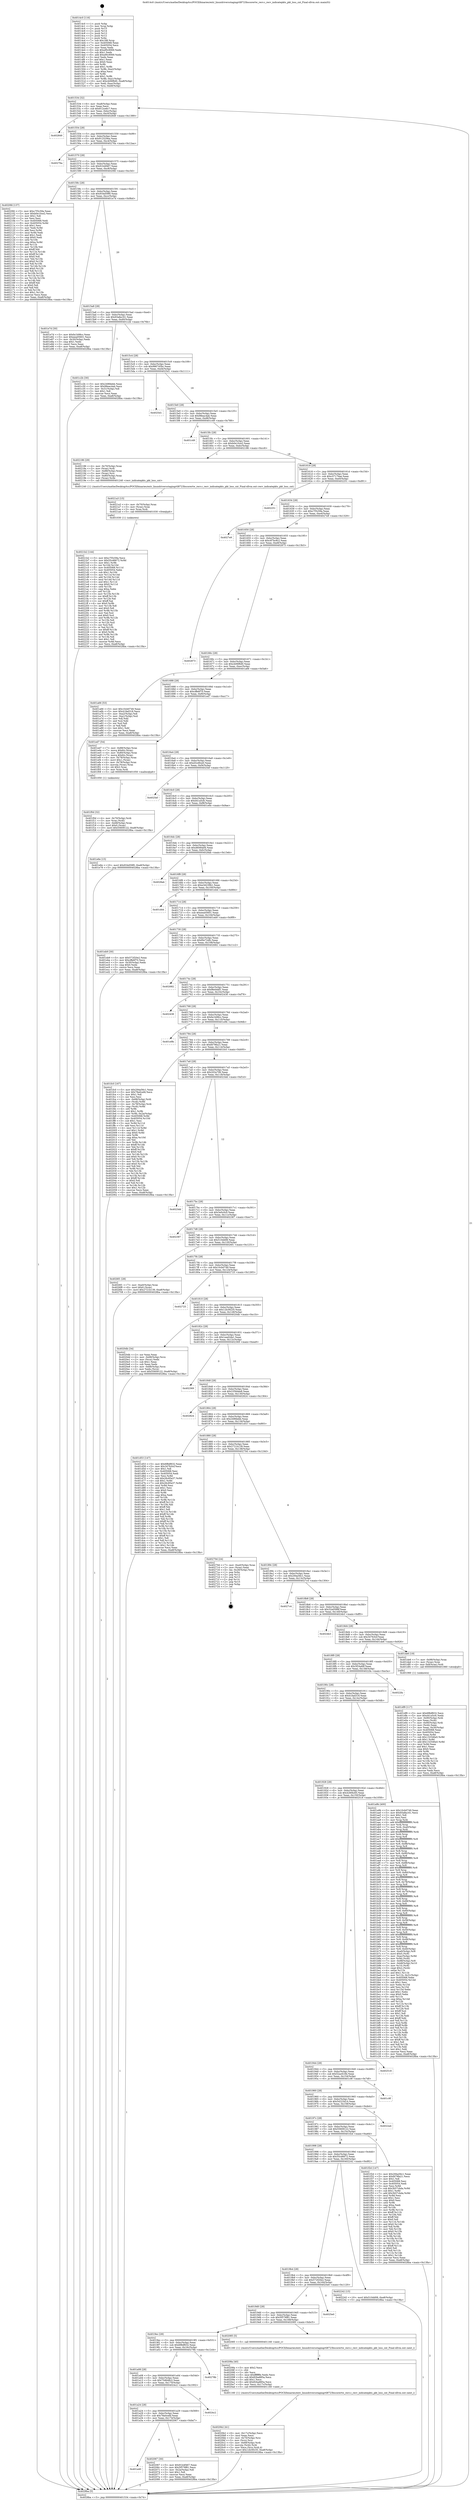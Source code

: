 digraph "0x4014c0" {
  label = "0x4014c0 (/mnt/c/Users/mathe/Desktop/tcc/POCII/binaries/extr_linuxdriversstagingrtl8723bscorertw_recv.c_recv_indicatepkts_pkt_loss_cnt_Final-ollvm.out::main(0))"
  labelloc = "t"
  node[shape=record]

  Entry [label="",width=0.3,height=0.3,shape=circle,fillcolor=black,style=filled]
  "0x401534" [label="{
     0x401534 [32]\l
     | [instrs]\l
     &nbsp;&nbsp;0x401534 \<+6\>: mov -0xa8(%rbp),%eax\l
     &nbsp;&nbsp;0x40153a \<+2\>: mov %eax,%ecx\l
     &nbsp;&nbsp;0x40153c \<+6\>: sub $0x812ce6c7,%ecx\l
     &nbsp;&nbsp;0x401542 \<+6\>: mov %eax,-0xbc(%rbp)\l
     &nbsp;&nbsp;0x401548 \<+6\>: mov %ecx,-0xc0(%rbp)\l
     &nbsp;&nbsp;0x40154e \<+6\>: je 0000000000402849 \<main+0x1389\>\l
  }"]
  "0x402849" [label="{
     0x402849\l
  }", style=dashed]
  "0x401554" [label="{
     0x401554 [28]\l
     | [instrs]\l
     &nbsp;&nbsp;0x401554 \<+5\>: jmp 0000000000401559 \<main+0x99\>\l
     &nbsp;&nbsp;0x401559 \<+6\>: mov -0xbc(%rbp),%eax\l
     &nbsp;&nbsp;0x40155f \<+5\>: sub $0x912529ea,%eax\l
     &nbsp;&nbsp;0x401564 \<+6\>: mov %eax,-0xc4(%rbp)\l
     &nbsp;&nbsp;0x40156a \<+6\>: je 000000000040276a \<main+0x12aa\>\l
  }"]
  Exit [label="",width=0.3,height=0.3,shape=circle,fillcolor=black,style=filled,peripheries=2]
  "0x40276a" [label="{
     0x40276a\l
  }", style=dashed]
  "0x401570" [label="{
     0x401570 [28]\l
     | [instrs]\l
     &nbsp;&nbsp;0x401570 \<+5\>: jmp 0000000000401575 \<main+0xb5\>\l
     &nbsp;&nbsp;0x401575 \<+6\>: mov -0xbc(%rbp),%eax\l
     &nbsp;&nbsp;0x40157b \<+5\>: sub $0x91b4f467,%eax\l
     &nbsp;&nbsp;0x401580 \<+6\>: mov %eax,-0xc8(%rbp)\l
     &nbsp;&nbsp;0x401586 \<+6\>: je 00000000004020fd \<main+0xc3d\>\l
  }"]
  "0x4021b2" [label="{
     0x4021b2 [144]\l
     | [instrs]\l
     &nbsp;&nbsp;0x4021b2 \<+5\>: mov $0xc7f3c59a,%ecx\l
     &nbsp;&nbsp;0x4021b7 \<+6\>: mov $0x55cd6672,%r8d\l
     &nbsp;&nbsp;0x4021bd \<+3\>: mov $0x1,%r9b\l
     &nbsp;&nbsp;0x4021c0 \<+3\>: xor %r10d,%r10d\l
     &nbsp;&nbsp;0x4021c3 \<+8\>: mov 0x405068,%r11d\l
     &nbsp;&nbsp;0x4021cb \<+7\>: mov 0x405054,%ebx\l
     &nbsp;&nbsp;0x4021d2 \<+4\>: sub $0x1,%r10d\l
     &nbsp;&nbsp;0x4021d6 \<+3\>: mov %r11d,%r14d\l
     &nbsp;&nbsp;0x4021d9 \<+3\>: add %r10d,%r14d\l
     &nbsp;&nbsp;0x4021dc \<+4\>: imul %r14d,%r11d\l
     &nbsp;&nbsp;0x4021e0 \<+4\>: and $0x1,%r11d\l
     &nbsp;&nbsp;0x4021e4 \<+4\>: cmp $0x0,%r11d\l
     &nbsp;&nbsp;0x4021e8 \<+4\>: sete %r15b\l
     &nbsp;&nbsp;0x4021ec \<+3\>: cmp $0xa,%ebx\l
     &nbsp;&nbsp;0x4021ef \<+4\>: setl %r12b\l
     &nbsp;&nbsp;0x4021f3 \<+3\>: mov %r15b,%r13b\l
     &nbsp;&nbsp;0x4021f6 \<+4\>: xor $0xff,%r13b\l
     &nbsp;&nbsp;0x4021fa \<+3\>: mov %r12b,%al\l
     &nbsp;&nbsp;0x4021fd \<+2\>: xor $0xff,%al\l
     &nbsp;&nbsp;0x4021ff \<+4\>: xor $0x0,%r9b\l
     &nbsp;&nbsp;0x402203 \<+3\>: mov %r13b,%dl\l
     &nbsp;&nbsp;0x402206 \<+3\>: and $0x0,%dl\l
     &nbsp;&nbsp;0x402209 \<+3\>: and %r9b,%r15b\l
     &nbsp;&nbsp;0x40220c \<+3\>: mov %al,%sil\l
     &nbsp;&nbsp;0x40220f \<+4\>: and $0x0,%sil\l
     &nbsp;&nbsp;0x402213 \<+3\>: and %r9b,%r12b\l
     &nbsp;&nbsp;0x402216 \<+3\>: or %r15b,%dl\l
     &nbsp;&nbsp;0x402219 \<+3\>: or %r12b,%sil\l
     &nbsp;&nbsp;0x40221c \<+3\>: xor %sil,%dl\l
     &nbsp;&nbsp;0x40221f \<+3\>: or %al,%r13b\l
     &nbsp;&nbsp;0x402222 \<+4\>: xor $0xff,%r13b\l
     &nbsp;&nbsp;0x402226 \<+4\>: or $0x0,%r9b\l
     &nbsp;&nbsp;0x40222a \<+3\>: and %r9b,%r13b\l
     &nbsp;&nbsp;0x40222d \<+3\>: or %r13b,%dl\l
     &nbsp;&nbsp;0x402230 \<+3\>: test $0x1,%dl\l
     &nbsp;&nbsp;0x402233 \<+4\>: cmovne %r8d,%ecx\l
     &nbsp;&nbsp;0x402237 \<+6\>: mov %ecx,-0xa8(%rbp)\l
     &nbsp;&nbsp;0x40223d \<+5\>: jmp 00000000004028ba \<main+0x13fa\>\l
  }"]
  "0x4020fd" [label="{
     0x4020fd [137]\l
     | [instrs]\l
     &nbsp;&nbsp;0x4020fd \<+5\>: mov $0xc7f3c59a,%eax\l
     &nbsp;&nbsp;0x402102 \<+5\>: mov $0xb0e10ce2,%ecx\l
     &nbsp;&nbsp;0x402107 \<+2\>: mov $0x1,%dl\l
     &nbsp;&nbsp;0x402109 \<+2\>: xor %esi,%esi\l
     &nbsp;&nbsp;0x40210b \<+7\>: mov 0x405068,%edi\l
     &nbsp;&nbsp;0x402112 \<+8\>: mov 0x405054,%r8d\l
     &nbsp;&nbsp;0x40211a \<+3\>: sub $0x1,%esi\l
     &nbsp;&nbsp;0x40211d \<+3\>: mov %edi,%r9d\l
     &nbsp;&nbsp;0x402120 \<+3\>: add %esi,%r9d\l
     &nbsp;&nbsp;0x402123 \<+4\>: imul %r9d,%edi\l
     &nbsp;&nbsp;0x402127 \<+3\>: and $0x1,%edi\l
     &nbsp;&nbsp;0x40212a \<+3\>: cmp $0x0,%edi\l
     &nbsp;&nbsp;0x40212d \<+4\>: sete %r10b\l
     &nbsp;&nbsp;0x402131 \<+4\>: cmp $0xa,%r8d\l
     &nbsp;&nbsp;0x402135 \<+4\>: setl %r11b\l
     &nbsp;&nbsp;0x402139 \<+3\>: mov %r10b,%bl\l
     &nbsp;&nbsp;0x40213c \<+3\>: xor $0xff,%bl\l
     &nbsp;&nbsp;0x40213f \<+3\>: mov %r11b,%r14b\l
     &nbsp;&nbsp;0x402142 \<+4\>: xor $0xff,%r14b\l
     &nbsp;&nbsp;0x402146 \<+3\>: xor $0x0,%dl\l
     &nbsp;&nbsp;0x402149 \<+3\>: mov %bl,%r15b\l
     &nbsp;&nbsp;0x40214c \<+4\>: and $0x0,%r15b\l
     &nbsp;&nbsp;0x402150 \<+3\>: and %dl,%r10b\l
     &nbsp;&nbsp;0x402153 \<+3\>: mov %r14b,%r12b\l
     &nbsp;&nbsp;0x402156 \<+4\>: and $0x0,%r12b\l
     &nbsp;&nbsp;0x40215a \<+3\>: and %dl,%r11b\l
     &nbsp;&nbsp;0x40215d \<+3\>: or %r10b,%r15b\l
     &nbsp;&nbsp;0x402160 \<+3\>: or %r11b,%r12b\l
     &nbsp;&nbsp;0x402163 \<+3\>: xor %r12b,%r15b\l
     &nbsp;&nbsp;0x402166 \<+3\>: or %r14b,%bl\l
     &nbsp;&nbsp;0x402169 \<+3\>: xor $0xff,%bl\l
     &nbsp;&nbsp;0x40216c \<+3\>: or $0x0,%dl\l
     &nbsp;&nbsp;0x40216f \<+2\>: and %dl,%bl\l
     &nbsp;&nbsp;0x402171 \<+3\>: or %bl,%r15b\l
     &nbsp;&nbsp;0x402174 \<+4\>: test $0x1,%r15b\l
     &nbsp;&nbsp;0x402178 \<+3\>: cmovne %ecx,%eax\l
     &nbsp;&nbsp;0x40217b \<+6\>: mov %eax,-0xa8(%rbp)\l
     &nbsp;&nbsp;0x402181 \<+5\>: jmp 00000000004028ba \<main+0x13fa\>\l
  }"]
  "0x40158c" [label="{
     0x40158c [28]\l
     | [instrs]\l
     &nbsp;&nbsp;0x40158c \<+5\>: jmp 0000000000401591 \<main+0xd1\>\l
     &nbsp;&nbsp;0x401591 \<+6\>: mov -0xbc(%rbp),%eax\l
     &nbsp;&nbsp;0x401597 \<+5\>: sub $0x934d59f0,%eax\l
     &nbsp;&nbsp;0x40159c \<+6\>: mov %eax,-0xcc(%rbp)\l
     &nbsp;&nbsp;0x4015a2 \<+6\>: je 0000000000401e7d \<main+0x9bd\>\l
  }"]
  "0x4021a3" [label="{
     0x4021a3 [15]\l
     | [instrs]\l
     &nbsp;&nbsp;0x4021a3 \<+4\>: mov -0x70(%rbp),%rax\l
     &nbsp;&nbsp;0x4021a7 \<+3\>: mov (%rax),%rax\l
     &nbsp;&nbsp;0x4021aa \<+3\>: mov %rax,%rdi\l
     &nbsp;&nbsp;0x4021ad \<+5\>: call 0000000000401030 \<free@plt\>\l
     | [calls]\l
     &nbsp;&nbsp;0x401030 \{1\} (unknown)\l
  }"]
  "0x401e7d" [label="{
     0x401e7d [30]\l
     | [instrs]\l
     &nbsp;&nbsp;0x401e7d \<+5\>: mov $0xfa1b98cc,%eax\l
     &nbsp;&nbsp;0x401e82 \<+5\>: mov $0xeea05601,%ecx\l
     &nbsp;&nbsp;0x401e87 \<+3\>: mov -0x30(%rbp),%edx\l
     &nbsp;&nbsp;0x401e8a \<+3\>: cmp $0x1,%edx\l
     &nbsp;&nbsp;0x401e8d \<+3\>: cmovl %ecx,%eax\l
     &nbsp;&nbsp;0x401e90 \<+6\>: mov %eax,-0xa8(%rbp)\l
     &nbsp;&nbsp;0x401e96 \<+5\>: jmp 00000000004028ba \<main+0x13fa\>\l
  }"]
  "0x4015a8" [label="{
     0x4015a8 [28]\l
     | [instrs]\l
     &nbsp;&nbsp;0x4015a8 \<+5\>: jmp 00000000004015ad \<main+0xed\>\l
     &nbsp;&nbsp;0x4015ad \<+6\>: mov -0xbc(%rbp),%eax\l
     &nbsp;&nbsp;0x4015b3 \<+5\>: sub $0x93a8a161,%eax\l
     &nbsp;&nbsp;0x4015b8 \<+6\>: mov %eax,-0xd0(%rbp)\l
     &nbsp;&nbsp;0x4015be \<+6\>: je 0000000000401c2b \<main+0x76b\>\l
  }"]
  "0x4020b2" [label="{
     0x4020b2 [41]\l
     | [instrs]\l
     &nbsp;&nbsp;0x4020b2 \<+6\>: mov -0x17c(%rbp),%ecx\l
     &nbsp;&nbsp;0x4020b8 \<+3\>: imul %eax,%ecx\l
     &nbsp;&nbsp;0x4020bb \<+4\>: mov -0x70(%rbp),%rsi\l
     &nbsp;&nbsp;0x4020bf \<+3\>: mov (%rsi),%rsi\l
     &nbsp;&nbsp;0x4020c2 \<+4\>: mov -0x68(%rbp),%rdi\l
     &nbsp;&nbsp;0x4020c6 \<+3\>: movslq (%rdi),%rdi\l
     &nbsp;&nbsp;0x4020c9 \<+3\>: mov %ecx,(%rsi,%rdi,4)\l
     &nbsp;&nbsp;0x4020cc \<+10\>: movl $0x12b39235,-0xa8(%rbp)\l
     &nbsp;&nbsp;0x4020d6 \<+5\>: jmp 00000000004028ba \<main+0x13fa\>\l
  }"]
  "0x401c2b" [label="{
     0x401c2b [30]\l
     | [instrs]\l
     &nbsp;&nbsp;0x401c2b \<+5\>: mov $0x249fdebb,%eax\l
     &nbsp;&nbsp;0x401c30 \<+5\>: mov $0x98eac4ab,%ecx\l
     &nbsp;&nbsp;0x401c35 \<+3\>: mov -0x31(%rbp),%dl\l
     &nbsp;&nbsp;0x401c38 \<+3\>: test $0x1,%dl\l
     &nbsp;&nbsp;0x401c3b \<+3\>: cmovne %ecx,%eax\l
     &nbsp;&nbsp;0x401c3e \<+6\>: mov %eax,-0xa8(%rbp)\l
     &nbsp;&nbsp;0x401c44 \<+5\>: jmp 00000000004028ba \<main+0x13fa\>\l
  }"]
  "0x4015c4" [label="{
     0x4015c4 [28]\l
     | [instrs]\l
     &nbsp;&nbsp;0x4015c4 \<+5\>: jmp 00000000004015c9 \<main+0x109\>\l
     &nbsp;&nbsp;0x4015c9 \<+6\>: mov -0xbc(%rbp),%eax\l
     &nbsp;&nbsp;0x4015cf \<+5\>: sub $0x986745bc,%eax\l
     &nbsp;&nbsp;0x4015d4 \<+6\>: mov %eax,-0xd4(%rbp)\l
     &nbsp;&nbsp;0x4015da \<+6\>: je 00000000004025d1 \<main+0x1111\>\l
  }"]
  "0x40208a" [label="{
     0x40208a [40]\l
     | [instrs]\l
     &nbsp;&nbsp;0x40208a \<+5\>: mov $0x2,%ecx\l
     &nbsp;&nbsp;0x40208f \<+1\>: cltd\l
     &nbsp;&nbsp;0x402090 \<+2\>: idiv %ecx\l
     &nbsp;&nbsp;0x402092 \<+6\>: imul $0xfffffffe,%edx,%ecx\l
     &nbsp;&nbsp;0x402098 \<+6\>: sub $0x82ba885a,%ecx\l
     &nbsp;&nbsp;0x40209e \<+3\>: add $0x1,%ecx\l
     &nbsp;&nbsp;0x4020a1 \<+6\>: add $0x82ba885a,%ecx\l
     &nbsp;&nbsp;0x4020a7 \<+6\>: mov %ecx,-0x17c(%rbp)\l
     &nbsp;&nbsp;0x4020ad \<+5\>: call 0000000000401160 \<next_i\>\l
     | [calls]\l
     &nbsp;&nbsp;0x401160 \{1\} (/mnt/c/Users/mathe/Desktop/tcc/POCII/binaries/extr_linuxdriversstagingrtl8723bscorertw_recv.c_recv_indicatepkts_pkt_loss_cnt_Final-ollvm.out::next_i)\l
  }"]
  "0x4025d1" [label="{
     0x4025d1\l
  }", style=dashed]
  "0x4015e0" [label="{
     0x4015e0 [28]\l
     | [instrs]\l
     &nbsp;&nbsp;0x4015e0 \<+5\>: jmp 00000000004015e5 \<main+0x125\>\l
     &nbsp;&nbsp;0x4015e5 \<+6\>: mov -0xbc(%rbp),%eax\l
     &nbsp;&nbsp;0x4015eb \<+5\>: sub $0x98eac4ab,%eax\l
     &nbsp;&nbsp;0x4015f0 \<+6\>: mov %eax,-0xd8(%rbp)\l
     &nbsp;&nbsp;0x4015f6 \<+6\>: je 0000000000401c49 \<main+0x789\>\l
  }"]
  "0x401a40" [label="{
     0x401a40\l
  }", style=dashed]
  "0x401c49" [label="{
     0x401c49\l
  }", style=dashed]
  "0x4015fc" [label="{
     0x4015fc [28]\l
     | [instrs]\l
     &nbsp;&nbsp;0x4015fc \<+5\>: jmp 0000000000401601 \<main+0x141\>\l
     &nbsp;&nbsp;0x401601 \<+6\>: mov -0xbc(%rbp),%eax\l
     &nbsp;&nbsp;0x401607 \<+5\>: sub $0xb0e10ce2,%eax\l
     &nbsp;&nbsp;0x40160c \<+6\>: mov %eax,-0xdc(%rbp)\l
     &nbsp;&nbsp;0x401612 \<+6\>: je 0000000000402186 \<main+0xcc6\>\l
  }"]
  "0x402067" [label="{
     0x402067 [30]\l
     | [instrs]\l
     &nbsp;&nbsp;0x402067 \<+5\>: mov $0x91b4f467,%eax\l
     &nbsp;&nbsp;0x40206c \<+5\>: mov $0x5f579f81,%ecx\l
     &nbsp;&nbsp;0x402071 \<+3\>: mov -0x2a(%rbp),%dl\l
     &nbsp;&nbsp;0x402074 \<+3\>: test $0x1,%dl\l
     &nbsp;&nbsp;0x402077 \<+3\>: cmovne %ecx,%eax\l
     &nbsp;&nbsp;0x40207a \<+6\>: mov %eax,-0xa8(%rbp)\l
     &nbsp;&nbsp;0x402080 \<+5\>: jmp 00000000004028ba \<main+0x13fa\>\l
  }"]
  "0x402186" [label="{
     0x402186 [29]\l
     | [instrs]\l
     &nbsp;&nbsp;0x402186 \<+4\>: mov -0x70(%rbp),%rax\l
     &nbsp;&nbsp;0x40218a \<+3\>: mov (%rax),%rdi\l
     &nbsp;&nbsp;0x40218d \<+7\>: mov -0x88(%rbp),%rax\l
     &nbsp;&nbsp;0x402194 \<+3\>: mov (%rax),%rsi\l
     &nbsp;&nbsp;0x402197 \<+4\>: mov -0x80(%rbp),%rax\l
     &nbsp;&nbsp;0x40219b \<+3\>: mov (%rax),%rdx\l
     &nbsp;&nbsp;0x40219e \<+5\>: call 0000000000401240 \<recv_indicatepkts_pkt_loss_cnt\>\l
     | [calls]\l
     &nbsp;&nbsp;0x401240 \{1\} (/mnt/c/Users/mathe/Desktop/tcc/POCII/binaries/extr_linuxdriversstagingrtl8723bscorertw_recv.c_recv_indicatepkts_pkt_loss_cnt_Final-ollvm.out::recv_indicatepkts_pkt_loss_cnt)\l
  }"]
  "0x401618" [label="{
     0x401618 [28]\l
     | [instrs]\l
     &nbsp;&nbsp;0x401618 \<+5\>: jmp 000000000040161d \<main+0x15d\>\l
     &nbsp;&nbsp;0x40161d \<+6\>: mov -0xbc(%rbp),%eax\l
     &nbsp;&nbsp;0x401623 \<+5\>: sub $0xc5717bae,%eax\l
     &nbsp;&nbsp;0x401628 \<+6\>: mov %eax,-0xe0(%rbp)\l
     &nbsp;&nbsp;0x40162e \<+6\>: je 0000000000402251 \<main+0xd91\>\l
  }"]
  "0x401a24" [label="{
     0x401a24 [28]\l
     | [instrs]\l
     &nbsp;&nbsp;0x401a24 \<+5\>: jmp 0000000000401a29 \<main+0x569\>\l
     &nbsp;&nbsp;0x401a29 \<+6\>: mov -0xbc(%rbp),%eax\l
     &nbsp;&nbsp;0x401a2f \<+5\>: sub $0x78a0cefd,%eax\l
     &nbsp;&nbsp;0x401a34 \<+6\>: mov %eax,-0x174(%rbp)\l
     &nbsp;&nbsp;0x401a3a \<+6\>: je 0000000000402067 \<main+0xba7\>\l
  }"]
  "0x402251" [label="{
     0x402251\l
  }", style=dashed]
  "0x401634" [label="{
     0x401634 [28]\l
     | [instrs]\l
     &nbsp;&nbsp;0x401634 \<+5\>: jmp 0000000000401639 \<main+0x179\>\l
     &nbsp;&nbsp;0x401639 \<+6\>: mov -0xbc(%rbp),%eax\l
     &nbsp;&nbsp;0x40163f \<+5\>: sub $0xc7f3c59a,%eax\l
     &nbsp;&nbsp;0x401644 \<+6\>: mov %eax,-0xe4(%rbp)\l
     &nbsp;&nbsp;0x40164a \<+6\>: je 00000000004027e9 \<main+0x1329\>\l
  }"]
  "0x4024c2" [label="{
     0x4024c2\l
  }", style=dashed]
  "0x4027e9" [label="{
     0x4027e9\l
  }", style=dashed]
  "0x401650" [label="{
     0x401650 [28]\l
     | [instrs]\l
     &nbsp;&nbsp;0x401650 \<+5\>: jmp 0000000000401655 \<main+0x195\>\l
     &nbsp;&nbsp;0x401655 \<+6\>: mov -0xbc(%rbp),%eax\l
     &nbsp;&nbsp;0x40165b \<+5\>: sub $0xc87bc8c2,%eax\l
     &nbsp;&nbsp;0x401660 \<+6\>: mov %eax,-0xe8(%rbp)\l
     &nbsp;&nbsp;0x401666 \<+6\>: je 0000000000402873 \<main+0x13b3\>\l
  }"]
  "0x401a08" [label="{
     0x401a08 [28]\l
     | [instrs]\l
     &nbsp;&nbsp;0x401a08 \<+5\>: jmp 0000000000401a0d \<main+0x54d\>\l
     &nbsp;&nbsp;0x401a0d \<+6\>: mov -0xbc(%rbp),%eax\l
     &nbsp;&nbsp;0x401a13 \<+5\>: sub $0x75d648c2,%eax\l
     &nbsp;&nbsp;0x401a18 \<+6\>: mov %eax,-0x170(%rbp)\l
     &nbsp;&nbsp;0x401a1e \<+6\>: je 00000000004024c2 \<main+0x1002\>\l
  }"]
  "0x402873" [label="{
     0x402873\l
  }", style=dashed]
  "0x40166c" [label="{
     0x40166c [28]\l
     | [instrs]\l
     &nbsp;&nbsp;0x40166c \<+5\>: jmp 0000000000401671 \<main+0x1b1\>\l
     &nbsp;&nbsp;0x401671 \<+6\>: mov -0xbc(%rbp),%eax\l
     &nbsp;&nbsp;0x401677 \<+5\>: sub $0xcb06f6d0,%eax\l
     &nbsp;&nbsp;0x40167c \<+6\>: mov %eax,-0xec(%rbp)\l
     &nbsp;&nbsp;0x401682 \<+6\>: je 0000000000401a66 \<main+0x5a6\>\l
  }"]
  "0x40278b" [label="{
     0x40278b\l
  }", style=dashed]
  "0x401a66" [label="{
     0x401a66 [53]\l
     | [instrs]\l
     &nbsp;&nbsp;0x401a66 \<+5\>: mov $0x10cb0749,%eax\l
     &nbsp;&nbsp;0x401a6b \<+5\>: mov $0x41fad318,%ecx\l
     &nbsp;&nbsp;0x401a70 \<+6\>: mov -0xa2(%rbp),%dl\l
     &nbsp;&nbsp;0x401a76 \<+7\>: mov -0xa1(%rbp),%sil\l
     &nbsp;&nbsp;0x401a7d \<+3\>: mov %dl,%dil\l
     &nbsp;&nbsp;0x401a80 \<+3\>: and %sil,%dil\l
     &nbsp;&nbsp;0x401a83 \<+3\>: xor %sil,%dl\l
     &nbsp;&nbsp;0x401a86 \<+3\>: or %dl,%dil\l
     &nbsp;&nbsp;0x401a89 \<+4\>: test $0x1,%dil\l
     &nbsp;&nbsp;0x401a8d \<+3\>: cmovne %ecx,%eax\l
     &nbsp;&nbsp;0x401a90 \<+6\>: mov %eax,-0xa8(%rbp)\l
     &nbsp;&nbsp;0x401a96 \<+5\>: jmp 00000000004028ba \<main+0x13fa\>\l
  }"]
  "0x401688" [label="{
     0x401688 [28]\l
     | [instrs]\l
     &nbsp;&nbsp;0x401688 \<+5\>: jmp 000000000040168d \<main+0x1cd\>\l
     &nbsp;&nbsp;0x40168d \<+6\>: mov -0xbc(%rbp),%eax\l
     &nbsp;&nbsp;0x401693 \<+5\>: sub $0xcffe6f70,%eax\l
     &nbsp;&nbsp;0x401698 \<+6\>: mov %eax,-0xf0(%rbp)\l
     &nbsp;&nbsp;0x40169e \<+6\>: je 0000000000401ed7 \<main+0xa17\>\l
  }"]
  "0x4028ba" [label="{
     0x4028ba [5]\l
     | [instrs]\l
     &nbsp;&nbsp;0x4028ba \<+5\>: jmp 0000000000401534 \<main+0x74\>\l
  }"]
  "0x4014c0" [label="{
     0x4014c0 [116]\l
     | [instrs]\l
     &nbsp;&nbsp;0x4014c0 \<+1\>: push %rbp\l
     &nbsp;&nbsp;0x4014c1 \<+3\>: mov %rsp,%rbp\l
     &nbsp;&nbsp;0x4014c4 \<+2\>: push %r15\l
     &nbsp;&nbsp;0x4014c6 \<+2\>: push %r14\l
     &nbsp;&nbsp;0x4014c8 \<+2\>: push %r13\l
     &nbsp;&nbsp;0x4014ca \<+2\>: push %r12\l
     &nbsp;&nbsp;0x4014cc \<+1\>: push %rbx\l
     &nbsp;&nbsp;0x4014cd \<+7\>: sub $0x188,%rsp\l
     &nbsp;&nbsp;0x4014d4 \<+7\>: mov 0x405068,%eax\l
     &nbsp;&nbsp;0x4014db \<+7\>: mov 0x405054,%ecx\l
     &nbsp;&nbsp;0x4014e2 \<+2\>: mov %eax,%edx\l
     &nbsp;&nbsp;0x4014e4 \<+6\>: sub $0xef0c9069,%edx\l
     &nbsp;&nbsp;0x4014ea \<+3\>: sub $0x1,%edx\l
     &nbsp;&nbsp;0x4014ed \<+6\>: add $0xef0c9069,%edx\l
     &nbsp;&nbsp;0x4014f3 \<+3\>: imul %edx,%eax\l
     &nbsp;&nbsp;0x4014f6 \<+3\>: and $0x1,%eax\l
     &nbsp;&nbsp;0x4014f9 \<+3\>: cmp $0x0,%eax\l
     &nbsp;&nbsp;0x4014fc \<+4\>: sete %r8b\l
     &nbsp;&nbsp;0x401500 \<+4\>: and $0x1,%r8b\l
     &nbsp;&nbsp;0x401504 \<+7\>: mov %r8b,-0xa2(%rbp)\l
     &nbsp;&nbsp;0x40150b \<+3\>: cmp $0xa,%ecx\l
     &nbsp;&nbsp;0x40150e \<+4\>: setl %r8b\l
     &nbsp;&nbsp;0x401512 \<+4\>: and $0x1,%r8b\l
     &nbsp;&nbsp;0x401516 \<+7\>: mov %r8b,-0xa1(%rbp)\l
     &nbsp;&nbsp;0x40151d \<+10\>: movl $0xcb06f6d0,-0xa8(%rbp)\l
     &nbsp;&nbsp;0x401527 \<+6\>: mov %edi,-0xac(%rbp)\l
     &nbsp;&nbsp;0x40152d \<+7\>: mov %rsi,-0xb8(%rbp)\l
  }"]
  "0x4019ec" [label="{
     0x4019ec [28]\l
     | [instrs]\l
     &nbsp;&nbsp;0x4019ec \<+5\>: jmp 00000000004019f1 \<main+0x531\>\l
     &nbsp;&nbsp;0x4019f1 \<+6\>: mov -0xbc(%rbp),%eax\l
     &nbsp;&nbsp;0x4019f7 \<+5\>: sub $0x6f8df632,%eax\l
     &nbsp;&nbsp;0x4019fc \<+6\>: mov %eax,-0x16c(%rbp)\l
     &nbsp;&nbsp;0x401a02 \<+6\>: je 000000000040278b \<main+0x12cb\>\l
  }"]
  "0x401ed7" [label="{
     0x401ed7 [54]\l
     | [instrs]\l
     &nbsp;&nbsp;0x401ed7 \<+7\>: mov -0x88(%rbp),%rax\l
     &nbsp;&nbsp;0x401ede \<+7\>: movq $0x64,(%rax)\l
     &nbsp;&nbsp;0x401ee5 \<+4\>: mov -0x80(%rbp),%rax\l
     &nbsp;&nbsp;0x401ee9 \<+7\>: movq $0x64,(%rax)\l
     &nbsp;&nbsp;0x401ef0 \<+4\>: mov -0x78(%rbp),%rax\l
     &nbsp;&nbsp;0x401ef4 \<+6\>: movl $0x1,(%rax)\l
     &nbsp;&nbsp;0x401efa \<+4\>: mov -0x78(%rbp),%rax\l
     &nbsp;&nbsp;0x401efe \<+3\>: movslq (%rax),%rax\l
     &nbsp;&nbsp;0x401f01 \<+4\>: shl $0x2,%rax\l
     &nbsp;&nbsp;0x401f05 \<+3\>: mov %rax,%rdi\l
     &nbsp;&nbsp;0x401f08 \<+5\>: call 0000000000401050 \<malloc@plt\>\l
     | [calls]\l
     &nbsp;&nbsp;0x401050 \{1\} (unknown)\l
  }"]
  "0x4016a4" [label="{
     0x4016a4 [28]\l
     | [instrs]\l
     &nbsp;&nbsp;0x4016a4 \<+5\>: jmp 00000000004016a9 \<main+0x1e9\>\l
     &nbsp;&nbsp;0x4016a9 \<+6\>: mov -0xbc(%rbp),%eax\l
     &nbsp;&nbsp;0x4016af \<+5\>: sub $0xd3cd9ce0,%eax\l
     &nbsp;&nbsp;0x4016b4 \<+6\>: mov %eax,-0xf4(%rbp)\l
     &nbsp;&nbsp;0x4016ba \<+6\>: je 00000000004025ef \<main+0x112f\>\l
  }"]
  "0x402085" [label="{
     0x402085 [5]\l
     | [instrs]\l
     &nbsp;&nbsp;0x402085 \<+5\>: call 0000000000401160 \<next_i\>\l
     | [calls]\l
     &nbsp;&nbsp;0x401160 \{1\} (/mnt/c/Users/mathe/Desktop/tcc/POCII/binaries/extr_linuxdriversstagingrtl8723bscorertw_recv.c_recv_indicatepkts_pkt_loss_cnt_Final-ollvm.out::next_i)\l
  }"]
  "0x4025ef" [label="{
     0x4025ef\l
  }", style=dashed]
  "0x4016c0" [label="{
     0x4016c0 [28]\l
     | [instrs]\l
     &nbsp;&nbsp;0x4016c0 \<+5\>: jmp 00000000004016c5 \<main+0x205\>\l
     &nbsp;&nbsp;0x4016c5 \<+6\>: mov -0xbc(%rbp),%eax\l
     &nbsp;&nbsp;0x4016cb \<+5\>: sub $0xd41a5cfc,%eax\l
     &nbsp;&nbsp;0x4016d0 \<+6\>: mov %eax,-0xf8(%rbp)\l
     &nbsp;&nbsp;0x4016d6 \<+6\>: je 0000000000401e6e \<main+0x9ae\>\l
  }"]
  "0x4019d0" [label="{
     0x4019d0 [28]\l
     | [instrs]\l
     &nbsp;&nbsp;0x4019d0 \<+5\>: jmp 00000000004019d5 \<main+0x515\>\l
     &nbsp;&nbsp;0x4019d5 \<+6\>: mov -0xbc(%rbp),%eax\l
     &nbsp;&nbsp;0x4019db \<+5\>: sub $0x5f579f81,%eax\l
     &nbsp;&nbsp;0x4019e0 \<+6\>: mov %eax,-0x168(%rbp)\l
     &nbsp;&nbsp;0x4019e6 \<+6\>: je 0000000000402085 \<main+0xbc5\>\l
  }"]
  "0x401e6e" [label="{
     0x401e6e [15]\l
     | [instrs]\l
     &nbsp;&nbsp;0x401e6e \<+10\>: movl $0x934d59f0,-0xa8(%rbp)\l
     &nbsp;&nbsp;0x401e78 \<+5\>: jmp 00000000004028ba \<main+0x13fa\>\l
  }"]
  "0x4016dc" [label="{
     0x4016dc [28]\l
     | [instrs]\l
     &nbsp;&nbsp;0x4016dc \<+5\>: jmp 00000000004016e1 \<main+0x221\>\l
     &nbsp;&nbsp;0x4016e1 \<+6\>: mov -0xbc(%rbp),%eax\l
     &nbsp;&nbsp;0x4016e7 \<+5\>: sub $0xd6084ef4,%eax\l
     &nbsp;&nbsp;0x4016ec \<+6\>: mov %eax,-0xfc(%rbp)\l
     &nbsp;&nbsp;0x4016f2 \<+6\>: je 00000000004028ab \<main+0x13eb\>\l
  }"]
  "0x4025e0" [label="{
     0x4025e0\l
  }", style=dashed]
  "0x4028ab" [label="{
     0x4028ab\l
  }", style=dashed]
  "0x4016f8" [label="{
     0x4016f8 [28]\l
     | [instrs]\l
     &nbsp;&nbsp;0x4016f8 \<+5\>: jmp 00000000004016fd \<main+0x23d\>\l
     &nbsp;&nbsp;0x4016fd \<+6\>: mov -0xbc(%rbp),%eax\l
     &nbsp;&nbsp;0x401703 \<+5\>: sub $0xe3d239b1,%eax\l
     &nbsp;&nbsp;0x401708 \<+6\>: mov %eax,-0x100(%rbp)\l
     &nbsp;&nbsp;0x40170e \<+6\>: je 0000000000401d44 \<main+0x884\>\l
  }"]
  "0x4019b4" [label="{
     0x4019b4 [28]\l
     | [instrs]\l
     &nbsp;&nbsp;0x4019b4 \<+5\>: jmp 00000000004019b9 \<main+0x4f9\>\l
     &nbsp;&nbsp;0x4019b9 \<+6\>: mov -0xbc(%rbp),%eax\l
     &nbsp;&nbsp;0x4019bf \<+5\>: sub $0x572f20e2,%eax\l
     &nbsp;&nbsp;0x4019c4 \<+6\>: mov %eax,-0x164(%rbp)\l
     &nbsp;&nbsp;0x4019ca \<+6\>: je 00000000004025e0 \<main+0x1120\>\l
  }"]
  "0x401d44" [label="{
     0x401d44\l
  }", style=dashed]
  "0x401714" [label="{
     0x401714 [28]\l
     | [instrs]\l
     &nbsp;&nbsp;0x401714 \<+5\>: jmp 0000000000401719 \<main+0x259\>\l
     &nbsp;&nbsp;0x401719 \<+6\>: mov -0xbc(%rbp),%eax\l
     &nbsp;&nbsp;0x40171f \<+5\>: sub $0xeea05601,%eax\l
     &nbsp;&nbsp;0x401724 \<+6\>: mov %eax,-0x104(%rbp)\l
     &nbsp;&nbsp;0x40172a \<+6\>: je 0000000000401eb9 \<main+0x9f9\>\l
  }"]
  "0x402242" [label="{
     0x402242 [15]\l
     | [instrs]\l
     &nbsp;&nbsp;0x402242 \<+10\>: movl $0x510dd08,-0xa8(%rbp)\l
     &nbsp;&nbsp;0x40224c \<+5\>: jmp 00000000004028ba \<main+0x13fa\>\l
  }"]
  "0x401eb9" [label="{
     0x401eb9 [30]\l
     | [instrs]\l
     &nbsp;&nbsp;0x401eb9 \<+5\>: mov $0x572f20e2,%eax\l
     &nbsp;&nbsp;0x401ebe \<+5\>: mov $0xcffe6f70,%ecx\l
     &nbsp;&nbsp;0x401ec3 \<+3\>: mov -0x30(%rbp),%edx\l
     &nbsp;&nbsp;0x401ec6 \<+3\>: cmp $0x0,%edx\l
     &nbsp;&nbsp;0x401ec9 \<+3\>: cmove %ecx,%eax\l
     &nbsp;&nbsp;0x401ecc \<+6\>: mov %eax,-0xa8(%rbp)\l
     &nbsp;&nbsp;0x401ed2 \<+5\>: jmp 00000000004028ba \<main+0x13fa\>\l
  }"]
  "0x401730" [label="{
     0x401730 [28]\l
     | [instrs]\l
     &nbsp;&nbsp;0x401730 \<+5\>: jmp 0000000000401735 \<main+0x275\>\l
     &nbsp;&nbsp;0x401735 \<+6\>: mov -0xbc(%rbp),%eax\l
     &nbsp;&nbsp;0x40173b \<+5\>: sub $0xf0e72dfc,%eax\l
     &nbsp;&nbsp;0x401740 \<+6\>: mov %eax,-0x108(%rbp)\l
     &nbsp;&nbsp;0x401746 \<+6\>: je 0000000000402682 \<main+0x11c2\>\l
  }"]
  "0x401998" [label="{
     0x401998 [28]\l
     | [instrs]\l
     &nbsp;&nbsp;0x401998 \<+5\>: jmp 000000000040199d \<main+0x4dd\>\l
     &nbsp;&nbsp;0x40199d \<+6\>: mov -0xbc(%rbp),%eax\l
     &nbsp;&nbsp;0x4019a3 \<+5\>: sub $0x55cd6672,%eax\l
     &nbsp;&nbsp;0x4019a8 \<+6\>: mov %eax,-0x160(%rbp)\l
     &nbsp;&nbsp;0x4019ae \<+6\>: je 0000000000402242 \<main+0xd82\>\l
  }"]
  "0x402682" [label="{
     0x402682\l
  }", style=dashed]
  "0x40174c" [label="{
     0x40174c [28]\l
     | [instrs]\l
     &nbsp;&nbsp;0x40174c \<+5\>: jmp 0000000000401751 \<main+0x291\>\l
     &nbsp;&nbsp;0x401751 \<+6\>: mov -0xbc(%rbp),%eax\l
     &nbsp;&nbsp;0x401757 \<+5\>: sub $0xf8e0ddf1,%eax\l
     &nbsp;&nbsp;0x40175c \<+6\>: mov %eax,-0x10c(%rbp)\l
     &nbsp;&nbsp;0x401762 \<+6\>: je 0000000000402438 \<main+0xf78\>\l
  }"]
  "0x401f2d" [label="{
     0x401f2d [147]\l
     | [instrs]\l
     &nbsp;&nbsp;0x401f2d \<+5\>: mov $0x294a56c1,%eax\l
     &nbsp;&nbsp;0x401f32 \<+5\>: mov $0xfd79fa21,%ecx\l
     &nbsp;&nbsp;0x401f37 \<+2\>: mov $0x1,%dl\l
     &nbsp;&nbsp;0x401f39 \<+7\>: mov 0x405068,%esi\l
     &nbsp;&nbsp;0x401f40 \<+7\>: mov 0x405054,%edi\l
     &nbsp;&nbsp;0x401f47 \<+3\>: mov %esi,%r8d\l
     &nbsp;&nbsp;0x401f4a \<+7\>: sub $0x3b57cbda,%r8d\l
     &nbsp;&nbsp;0x401f51 \<+4\>: sub $0x1,%r8d\l
     &nbsp;&nbsp;0x401f55 \<+7\>: add $0x3b57cbda,%r8d\l
     &nbsp;&nbsp;0x401f5c \<+4\>: imul %r8d,%esi\l
     &nbsp;&nbsp;0x401f60 \<+3\>: and $0x1,%esi\l
     &nbsp;&nbsp;0x401f63 \<+3\>: cmp $0x0,%esi\l
     &nbsp;&nbsp;0x401f66 \<+4\>: sete %r9b\l
     &nbsp;&nbsp;0x401f6a \<+3\>: cmp $0xa,%edi\l
     &nbsp;&nbsp;0x401f6d \<+4\>: setl %r10b\l
     &nbsp;&nbsp;0x401f71 \<+3\>: mov %r9b,%r11b\l
     &nbsp;&nbsp;0x401f74 \<+4\>: xor $0xff,%r11b\l
     &nbsp;&nbsp;0x401f78 \<+3\>: mov %r10b,%bl\l
     &nbsp;&nbsp;0x401f7b \<+3\>: xor $0xff,%bl\l
     &nbsp;&nbsp;0x401f7e \<+3\>: xor $0x0,%dl\l
     &nbsp;&nbsp;0x401f81 \<+3\>: mov %r11b,%r14b\l
     &nbsp;&nbsp;0x401f84 \<+4\>: and $0x0,%r14b\l
     &nbsp;&nbsp;0x401f88 \<+3\>: and %dl,%r9b\l
     &nbsp;&nbsp;0x401f8b \<+3\>: mov %bl,%r15b\l
     &nbsp;&nbsp;0x401f8e \<+4\>: and $0x0,%r15b\l
     &nbsp;&nbsp;0x401f92 \<+3\>: and %dl,%r10b\l
     &nbsp;&nbsp;0x401f95 \<+3\>: or %r9b,%r14b\l
     &nbsp;&nbsp;0x401f98 \<+3\>: or %r10b,%r15b\l
     &nbsp;&nbsp;0x401f9b \<+3\>: xor %r15b,%r14b\l
     &nbsp;&nbsp;0x401f9e \<+3\>: or %bl,%r11b\l
     &nbsp;&nbsp;0x401fa1 \<+4\>: xor $0xff,%r11b\l
     &nbsp;&nbsp;0x401fa5 \<+3\>: or $0x0,%dl\l
     &nbsp;&nbsp;0x401fa8 \<+3\>: and %dl,%r11b\l
     &nbsp;&nbsp;0x401fab \<+3\>: or %r11b,%r14b\l
     &nbsp;&nbsp;0x401fae \<+4\>: test $0x1,%r14b\l
     &nbsp;&nbsp;0x401fb2 \<+3\>: cmovne %ecx,%eax\l
     &nbsp;&nbsp;0x401fb5 \<+6\>: mov %eax,-0xa8(%rbp)\l
     &nbsp;&nbsp;0x401fbb \<+5\>: jmp 00000000004028ba \<main+0x13fa\>\l
  }"]
  "0x402438" [label="{
     0x402438\l
  }", style=dashed]
  "0x401768" [label="{
     0x401768 [28]\l
     | [instrs]\l
     &nbsp;&nbsp;0x401768 \<+5\>: jmp 000000000040176d \<main+0x2ad\>\l
     &nbsp;&nbsp;0x40176d \<+6\>: mov -0xbc(%rbp),%eax\l
     &nbsp;&nbsp;0x401773 \<+5\>: sub $0xfa1b98cc,%eax\l
     &nbsp;&nbsp;0x401778 \<+6\>: mov %eax,-0x110(%rbp)\l
     &nbsp;&nbsp;0x40177e \<+6\>: je 0000000000401e9b \<main+0x9db\>\l
  }"]
  "0x40197c" [label="{
     0x40197c [28]\l
     | [instrs]\l
     &nbsp;&nbsp;0x40197c \<+5\>: jmp 0000000000401981 \<main+0x4c1\>\l
     &nbsp;&nbsp;0x401981 \<+6\>: mov -0xbc(%rbp),%eax\l
     &nbsp;&nbsp;0x401987 \<+5\>: sub $0x55609122,%eax\l
     &nbsp;&nbsp;0x40198c \<+6\>: mov %eax,-0x15c(%rbp)\l
     &nbsp;&nbsp;0x401992 \<+6\>: je 0000000000401f2d \<main+0xa6d\>\l
  }"]
  "0x401e9b" [label="{
     0x401e9b\l
  }", style=dashed]
  "0x401784" [label="{
     0x401784 [28]\l
     | [instrs]\l
     &nbsp;&nbsp;0x401784 \<+5\>: jmp 0000000000401789 \<main+0x2c9\>\l
     &nbsp;&nbsp;0x401789 \<+6\>: mov -0xbc(%rbp),%eax\l
     &nbsp;&nbsp;0x40178f \<+5\>: sub $0xfd79fa21,%eax\l
     &nbsp;&nbsp;0x401794 \<+6\>: mov %eax,-0x114(%rbp)\l
     &nbsp;&nbsp;0x40179a \<+6\>: je 0000000000401fc0 \<main+0xb00\>\l
  }"]
  "0x4022a4" [label="{
     0x4022a4\l
  }", style=dashed]
  "0x401fc0" [label="{
     0x401fc0 [167]\l
     | [instrs]\l
     &nbsp;&nbsp;0x401fc0 \<+5\>: mov $0x294a56c1,%eax\l
     &nbsp;&nbsp;0x401fc5 \<+5\>: mov $0x78a0cefd,%ecx\l
     &nbsp;&nbsp;0x401fca \<+2\>: mov $0x1,%dl\l
     &nbsp;&nbsp;0x401fcc \<+2\>: xor %esi,%esi\l
     &nbsp;&nbsp;0x401fce \<+4\>: mov -0x68(%rbp),%rdi\l
     &nbsp;&nbsp;0x401fd2 \<+3\>: mov (%rdi),%r8d\l
     &nbsp;&nbsp;0x401fd5 \<+4\>: mov -0x78(%rbp),%rdi\l
     &nbsp;&nbsp;0x401fd9 \<+3\>: cmp (%rdi),%r8d\l
     &nbsp;&nbsp;0x401fdc \<+4\>: setl %r9b\l
     &nbsp;&nbsp;0x401fe0 \<+4\>: and $0x1,%r9b\l
     &nbsp;&nbsp;0x401fe4 \<+4\>: mov %r9b,-0x2a(%rbp)\l
     &nbsp;&nbsp;0x401fe8 \<+8\>: mov 0x405068,%r8d\l
     &nbsp;&nbsp;0x401ff0 \<+8\>: mov 0x405054,%r10d\l
     &nbsp;&nbsp;0x401ff8 \<+3\>: sub $0x1,%esi\l
     &nbsp;&nbsp;0x401ffb \<+3\>: mov %r8d,%r11d\l
     &nbsp;&nbsp;0x401ffe \<+3\>: add %esi,%r11d\l
     &nbsp;&nbsp;0x402001 \<+4\>: imul %r11d,%r8d\l
     &nbsp;&nbsp;0x402005 \<+4\>: and $0x1,%r8d\l
     &nbsp;&nbsp;0x402009 \<+4\>: cmp $0x0,%r8d\l
     &nbsp;&nbsp;0x40200d \<+4\>: sete %r9b\l
     &nbsp;&nbsp;0x402011 \<+4\>: cmp $0xa,%r10d\l
     &nbsp;&nbsp;0x402015 \<+3\>: setl %bl\l
     &nbsp;&nbsp;0x402018 \<+3\>: mov %r9b,%r14b\l
     &nbsp;&nbsp;0x40201b \<+4\>: xor $0xff,%r14b\l
     &nbsp;&nbsp;0x40201f \<+3\>: mov %bl,%r15b\l
     &nbsp;&nbsp;0x402022 \<+4\>: xor $0xff,%r15b\l
     &nbsp;&nbsp;0x402026 \<+3\>: xor $0x0,%dl\l
     &nbsp;&nbsp;0x402029 \<+3\>: mov %r14b,%r12b\l
     &nbsp;&nbsp;0x40202c \<+4\>: and $0x0,%r12b\l
     &nbsp;&nbsp;0x402030 \<+3\>: and %dl,%r9b\l
     &nbsp;&nbsp;0x402033 \<+3\>: mov %r15b,%r13b\l
     &nbsp;&nbsp;0x402036 \<+4\>: and $0x0,%r13b\l
     &nbsp;&nbsp;0x40203a \<+2\>: and %dl,%bl\l
     &nbsp;&nbsp;0x40203c \<+3\>: or %r9b,%r12b\l
     &nbsp;&nbsp;0x40203f \<+3\>: or %bl,%r13b\l
     &nbsp;&nbsp;0x402042 \<+3\>: xor %r13b,%r12b\l
     &nbsp;&nbsp;0x402045 \<+3\>: or %r15b,%r14b\l
     &nbsp;&nbsp;0x402048 \<+4\>: xor $0xff,%r14b\l
     &nbsp;&nbsp;0x40204c \<+3\>: or $0x0,%dl\l
     &nbsp;&nbsp;0x40204f \<+3\>: and %dl,%r14b\l
     &nbsp;&nbsp;0x402052 \<+3\>: or %r14b,%r12b\l
     &nbsp;&nbsp;0x402055 \<+4\>: test $0x1,%r12b\l
     &nbsp;&nbsp;0x402059 \<+3\>: cmovne %ecx,%eax\l
     &nbsp;&nbsp;0x40205c \<+6\>: mov %eax,-0xa8(%rbp)\l
     &nbsp;&nbsp;0x402062 \<+5\>: jmp 00000000004028ba \<main+0x13fa\>\l
  }"]
  "0x4017a0" [label="{
     0x4017a0 [28]\l
     | [instrs]\l
     &nbsp;&nbsp;0x4017a0 \<+5\>: jmp 00000000004017a5 \<main+0x2e5\>\l
     &nbsp;&nbsp;0x4017a5 \<+6\>: mov -0xbc(%rbp),%eax\l
     &nbsp;&nbsp;0x4017ab \<+5\>: sub $0x202e706,%eax\l
     &nbsp;&nbsp;0x4017b0 \<+6\>: mov %eax,-0x118(%rbp)\l
     &nbsp;&nbsp;0x4017b6 \<+6\>: je 00000000004023dd \<main+0xf1d\>\l
  }"]
  "0x401960" [label="{
     0x401960 [28]\l
     | [instrs]\l
     &nbsp;&nbsp;0x401960 \<+5\>: jmp 0000000000401965 \<main+0x4a5\>\l
     &nbsp;&nbsp;0x401965 \<+6\>: mov -0xbc(%rbp),%eax\l
     &nbsp;&nbsp;0x40196b \<+5\>: sub $0x54223d14,%eax\l
     &nbsp;&nbsp;0x401970 \<+6\>: mov %eax,-0x158(%rbp)\l
     &nbsp;&nbsp;0x401976 \<+6\>: je 00000000004022a4 \<main+0xde4\>\l
  }"]
  "0x4023dd" [label="{
     0x4023dd\l
  }", style=dashed]
  "0x4017bc" [label="{
     0x4017bc [28]\l
     | [instrs]\l
     &nbsp;&nbsp;0x4017bc \<+5\>: jmp 00000000004017c1 \<main+0x301\>\l
     &nbsp;&nbsp;0x4017c1 \<+6\>: mov -0xbc(%rbp),%eax\l
     &nbsp;&nbsp;0x4017c7 \<+5\>: sub $0x3e0c0c0,%eax\l
     &nbsp;&nbsp;0x4017cc \<+6\>: mov %eax,-0x11c(%rbp)\l
     &nbsp;&nbsp;0x4017d2 \<+6\>: je 0000000000402387 \<main+0xec7\>\l
  }"]
  "0x401c9f" [label="{
     0x401c9f\l
  }", style=dashed]
  "0x402387" [label="{
     0x402387\l
  }", style=dashed]
  "0x4017d8" [label="{
     0x4017d8 [28]\l
     | [instrs]\l
     &nbsp;&nbsp;0x4017d8 \<+5\>: jmp 00000000004017dd \<main+0x31d\>\l
     &nbsp;&nbsp;0x4017dd \<+6\>: mov -0xbc(%rbp),%eax\l
     &nbsp;&nbsp;0x4017e3 \<+5\>: sub $0x510dd08,%eax\l
     &nbsp;&nbsp;0x4017e8 \<+6\>: mov %eax,-0x120(%rbp)\l
     &nbsp;&nbsp;0x4017ee \<+6\>: je 00000000004026f1 \<main+0x1231\>\l
  }"]
  "0x401944" [label="{
     0x401944 [28]\l
     | [instrs]\l
     &nbsp;&nbsp;0x401944 \<+5\>: jmp 0000000000401949 \<main+0x489\>\l
     &nbsp;&nbsp;0x401949 \<+6\>: mov -0xbc(%rbp),%eax\l
     &nbsp;&nbsp;0x40194f \<+5\>: sub $0x52ac6184,%eax\l
     &nbsp;&nbsp;0x401954 \<+6\>: mov %eax,-0x154(%rbp)\l
     &nbsp;&nbsp;0x40195a \<+6\>: je 0000000000401c9f \<main+0x7df\>\l
  }"]
  "0x4026f1" [label="{
     0x4026f1 [28]\l
     | [instrs]\l
     &nbsp;&nbsp;0x4026f1 \<+7\>: mov -0xa0(%rbp),%rax\l
     &nbsp;&nbsp;0x4026f8 \<+6\>: movl $0x0,(%rax)\l
     &nbsp;&nbsp;0x4026fe \<+10\>: movl $0x2721b139,-0xa8(%rbp)\l
     &nbsp;&nbsp;0x402708 \<+5\>: jmp 00000000004028ba \<main+0x13fa\>\l
  }"]
  "0x4017f4" [label="{
     0x4017f4 [28]\l
     | [instrs]\l
     &nbsp;&nbsp;0x4017f4 \<+5\>: jmp 00000000004017f9 \<main+0x339\>\l
     &nbsp;&nbsp;0x4017f9 \<+6\>: mov -0xbc(%rbp),%eax\l
     &nbsp;&nbsp;0x4017ff \<+5\>: sub $0x10cb0749,%eax\l
     &nbsp;&nbsp;0x401804 \<+6\>: mov %eax,-0x124(%rbp)\l
     &nbsp;&nbsp;0x40180a \<+6\>: je 0000000000402725 \<main+0x1265\>\l
  }"]
  "0x402518" [label="{
     0x402518\l
  }", style=dashed]
  "0x402725" [label="{
     0x402725\l
  }", style=dashed]
  "0x401810" [label="{
     0x401810 [28]\l
     | [instrs]\l
     &nbsp;&nbsp;0x401810 \<+5\>: jmp 0000000000401815 \<main+0x355\>\l
     &nbsp;&nbsp;0x401815 \<+6\>: mov -0xbc(%rbp),%eax\l
     &nbsp;&nbsp;0x40181b \<+5\>: sub $0x12b39235,%eax\l
     &nbsp;&nbsp;0x401820 \<+6\>: mov %eax,-0x128(%rbp)\l
     &nbsp;&nbsp;0x401826 \<+6\>: je 00000000004020db \<main+0xc1b\>\l
  }"]
  "0x401f0d" [label="{
     0x401f0d [32]\l
     | [instrs]\l
     &nbsp;&nbsp;0x401f0d \<+4\>: mov -0x70(%rbp),%rdi\l
     &nbsp;&nbsp;0x401f11 \<+3\>: mov %rax,(%rdi)\l
     &nbsp;&nbsp;0x401f14 \<+4\>: mov -0x68(%rbp),%rax\l
     &nbsp;&nbsp;0x401f18 \<+6\>: movl $0x0,(%rax)\l
     &nbsp;&nbsp;0x401f1e \<+10\>: movl $0x55609122,-0xa8(%rbp)\l
     &nbsp;&nbsp;0x401f28 \<+5\>: jmp 00000000004028ba \<main+0x13fa\>\l
  }"]
  "0x4020db" [label="{
     0x4020db [34]\l
     | [instrs]\l
     &nbsp;&nbsp;0x4020db \<+2\>: xor %eax,%eax\l
     &nbsp;&nbsp;0x4020dd \<+4\>: mov -0x68(%rbp),%rcx\l
     &nbsp;&nbsp;0x4020e1 \<+2\>: mov (%rcx),%edx\l
     &nbsp;&nbsp;0x4020e3 \<+3\>: sub $0x1,%eax\l
     &nbsp;&nbsp;0x4020e6 \<+2\>: sub %eax,%edx\l
     &nbsp;&nbsp;0x4020e8 \<+4\>: mov -0x68(%rbp),%rcx\l
     &nbsp;&nbsp;0x4020ec \<+2\>: mov %edx,(%rcx)\l
     &nbsp;&nbsp;0x4020ee \<+10\>: movl $0x55609122,-0xa8(%rbp)\l
     &nbsp;&nbsp;0x4020f8 \<+5\>: jmp 00000000004028ba \<main+0x13fa\>\l
  }"]
  "0x40182c" [label="{
     0x40182c [28]\l
     | [instrs]\l
     &nbsp;&nbsp;0x40182c \<+5\>: jmp 0000000000401831 \<main+0x371\>\l
     &nbsp;&nbsp;0x401831 \<+6\>: mov -0xbc(%rbp),%eax\l
     &nbsp;&nbsp;0x401837 \<+5\>: sub $0x1ead2da1,%eax\l
     &nbsp;&nbsp;0x40183c \<+6\>: mov %eax,-0x12c(%rbp)\l
     &nbsp;&nbsp;0x401842 \<+6\>: je 0000000000402369 \<main+0xea9\>\l
  }"]
  "0x401df9" [label="{
     0x401df9 [117]\l
     | [instrs]\l
     &nbsp;&nbsp;0x401df9 \<+5\>: mov $0x6f8df632,%ecx\l
     &nbsp;&nbsp;0x401dfe \<+5\>: mov $0xd41a5cfc,%edx\l
     &nbsp;&nbsp;0x401e03 \<+7\>: mov -0x90(%rbp),%rdi\l
     &nbsp;&nbsp;0x401e0a \<+2\>: mov %eax,(%rdi)\l
     &nbsp;&nbsp;0x401e0c \<+7\>: mov -0x90(%rbp),%rdi\l
     &nbsp;&nbsp;0x401e13 \<+2\>: mov (%rdi),%eax\l
     &nbsp;&nbsp;0x401e15 \<+3\>: mov %eax,-0x30(%rbp)\l
     &nbsp;&nbsp;0x401e18 \<+7\>: mov 0x405068,%eax\l
     &nbsp;&nbsp;0x401e1f \<+7\>: mov 0x405054,%esi\l
     &nbsp;&nbsp;0x401e26 \<+3\>: mov %eax,%r8d\l
     &nbsp;&nbsp;0x401e29 \<+7\>: sub $0x132546a5,%r8d\l
     &nbsp;&nbsp;0x401e30 \<+4\>: sub $0x1,%r8d\l
     &nbsp;&nbsp;0x401e34 \<+7\>: add $0x132546a5,%r8d\l
     &nbsp;&nbsp;0x401e3b \<+4\>: imul %r8d,%eax\l
     &nbsp;&nbsp;0x401e3f \<+3\>: and $0x1,%eax\l
     &nbsp;&nbsp;0x401e42 \<+3\>: cmp $0x0,%eax\l
     &nbsp;&nbsp;0x401e45 \<+4\>: sete %r9b\l
     &nbsp;&nbsp;0x401e49 \<+3\>: cmp $0xa,%esi\l
     &nbsp;&nbsp;0x401e4c \<+4\>: setl %r10b\l
     &nbsp;&nbsp;0x401e50 \<+3\>: mov %r9b,%r11b\l
     &nbsp;&nbsp;0x401e53 \<+3\>: and %r10b,%r11b\l
     &nbsp;&nbsp;0x401e56 \<+3\>: xor %r10b,%r9b\l
     &nbsp;&nbsp;0x401e59 \<+3\>: or %r9b,%r11b\l
     &nbsp;&nbsp;0x401e5c \<+4\>: test $0x1,%r11b\l
     &nbsp;&nbsp;0x401e60 \<+3\>: cmovne %edx,%ecx\l
     &nbsp;&nbsp;0x401e63 \<+6\>: mov %ecx,-0xa8(%rbp)\l
     &nbsp;&nbsp;0x401e69 \<+5\>: jmp 00000000004028ba \<main+0x13fa\>\l
  }"]
  "0x402369" [label="{
     0x402369\l
  }", style=dashed]
  "0x401848" [label="{
     0x401848 [28]\l
     | [instrs]\l
     &nbsp;&nbsp;0x401848 \<+5\>: jmp 000000000040184d \<main+0x38d\>\l
     &nbsp;&nbsp;0x40184d \<+6\>: mov -0xbc(%rbp),%eax\l
     &nbsp;&nbsp;0x401853 \<+5\>: sub $0x2356dee8,%eax\l
     &nbsp;&nbsp;0x401858 \<+6\>: mov %eax,-0x130(%rbp)\l
     &nbsp;&nbsp;0x40185e \<+6\>: je 0000000000402824 \<main+0x1364\>\l
  }"]
  "0x401928" [label="{
     0x401928 [28]\l
     | [instrs]\l
     &nbsp;&nbsp;0x401928 \<+5\>: jmp 000000000040192d \<main+0x46d\>\l
     &nbsp;&nbsp;0x40192d \<+6\>: mov -0xbc(%rbp),%eax\l
     &nbsp;&nbsp;0x401933 \<+5\>: sub $0x426f4c65,%eax\l
     &nbsp;&nbsp;0x401938 \<+6\>: mov %eax,-0x150(%rbp)\l
     &nbsp;&nbsp;0x40193e \<+6\>: je 0000000000402518 \<main+0x1058\>\l
  }"]
  "0x402824" [label="{
     0x402824\l
  }", style=dashed]
  "0x401864" [label="{
     0x401864 [28]\l
     | [instrs]\l
     &nbsp;&nbsp;0x401864 \<+5\>: jmp 0000000000401869 \<main+0x3a9\>\l
     &nbsp;&nbsp;0x401869 \<+6\>: mov -0xbc(%rbp),%eax\l
     &nbsp;&nbsp;0x40186f \<+5\>: sub $0x249fdebb,%eax\l
     &nbsp;&nbsp;0x401874 \<+6\>: mov %eax,-0x134(%rbp)\l
     &nbsp;&nbsp;0x40187a \<+6\>: je 0000000000401d53 \<main+0x893\>\l
  }"]
  "0x401a9b" [label="{
     0x401a9b [400]\l
     | [instrs]\l
     &nbsp;&nbsp;0x401a9b \<+5\>: mov $0x10cb0749,%eax\l
     &nbsp;&nbsp;0x401aa0 \<+5\>: mov $0x93a8a161,%ecx\l
     &nbsp;&nbsp;0x401aa5 \<+2\>: mov $0x1,%dl\l
     &nbsp;&nbsp;0x401aa7 \<+2\>: xor %esi,%esi\l
     &nbsp;&nbsp;0x401aa9 \<+3\>: mov %rsp,%rdi\l
     &nbsp;&nbsp;0x401aac \<+4\>: add $0xfffffffffffffff0,%rdi\l
     &nbsp;&nbsp;0x401ab0 \<+3\>: mov %rdi,%rsp\l
     &nbsp;&nbsp;0x401ab3 \<+7\>: mov %rdi,-0xa0(%rbp)\l
     &nbsp;&nbsp;0x401aba \<+3\>: mov %rsp,%rdi\l
     &nbsp;&nbsp;0x401abd \<+4\>: add $0xfffffffffffffff0,%rdi\l
     &nbsp;&nbsp;0x401ac1 \<+3\>: mov %rdi,%rsp\l
     &nbsp;&nbsp;0x401ac4 \<+3\>: mov %rsp,%r8\l
     &nbsp;&nbsp;0x401ac7 \<+4\>: add $0xfffffffffffffff0,%r8\l
     &nbsp;&nbsp;0x401acb \<+3\>: mov %r8,%rsp\l
     &nbsp;&nbsp;0x401ace \<+7\>: mov %r8,-0x98(%rbp)\l
     &nbsp;&nbsp;0x401ad5 \<+3\>: mov %rsp,%r8\l
     &nbsp;&nbsp;0x401ad8 \<+4\>: add $0xfffffffffffffff0,%r8\l
     &nbsp;&nbsp;0x401adc \<+3\>: mov %r8,%rsp\l
     &nbsp;&nbsp;0x401adf \<+7\>: mov %r8,-0x90(%rbp)\l
     &nbsp;&nbsp;0x401ae6 \<+3\>: mov %rsp,%r8\l
     &nbsp;&nbsp;0x401ae9 \<+4\>: add $0xfffffffffffffff0,%r8\l
     &nbsp;&nbsp;0x401aed \<+3\>: mov %r8,%rsp\l
     &nbsp;&nbsp;0x401af0 \<+7\>: mov %r8,-0x88(%rbp)\l
     &nbsp;&nbsp;0x401af7 \<+3\>: mov %rsp,%r8\l
     &nbsp;&nbsp;0x401afa \<+4\>: add $0xfffffffffffffff0,%r8\l
     &nbsp;&nbsp;0x401afe \<+3\>: mov %r8,%rsp\l
     &nbsp;&nbsp;0x401b01 \<+4\>: mov %r8,-0x80(%rbp)\l
     &nbsp;&nbsp;0x401b05 \<+3\>: mov %rsp,%r8\l
     &nbsp;&nbsp;0x401b08 \<+4\>: add $0xfffffffffffffff0,%r8\l
     &nbsp;&nbsp;0x401b0c \<+3\>: mov %r8,%rsp\l
     &nbsp;&nbsp;0x401b0f \<+4\>: mov %r8,-0x78(%rbp)\l
     &nbsp;&nbsp;0x401b13 \<+3\>: mov %rsp,%r8\l
     &nbsp;&nbsp;0x401b16 \<+4\>: add $0xfffffffffffffff0,%r8\l
     &nbsp;&nbsp;0x401b1a \<+3\>: mov %r8,%rsp\l
     &nbsp;&nbsp;0x401b1d \<+4\>: mov %r8,-0x70(%rbp)\l
     &nbsp;&nbsp;0x401b21 \<+3\>: mov %rsp,%r8\l
     &nbsp;&nbsp;0x401b24 \<+4\>: add $0xfffffffffffffff0,%r8\l
     &nbsp;&nbsp;0x401b28 \<+3\>: mov %r8,%rsp\l
     &nbsp;&nbsp;0x401b2b \<+4\>: mov %r8,-0x68(%rbp)\l
     &nbsp;&nbsp;0x401b2f \<+3\>: mov %rsp,%r8\l
     &nbsp;&nbsp;0x401b32 \<+4\>: add $0xfffffffffffffff0,%r8\l
     &nbsp;&nbsp;0x401b36 \<+3\>: mov %r8,%rsp\l
     &nbsp;&nbsp;0x401b39 \<+4\>: mov %r8,-0x60(%rbp)\l
     &nbsp;&nbsp;0x401b3d \<+3\>: mov %rsp,%r8\l
     &nbsp;&nbsp;0x401b40 \<+4\>: add $0xfffffffffffffff0,%r8\l
     &nbsp;&nbsp;0x401b44 \<+3\>: mov %r8,%rsp\l
     &nbsp;&nbsp;0x401b47 \<+4\>: mov %r8,-0x58(%rbp)\l
     &nbsp;&nbsp;0x401b4b \<+3\>: mov %rsp,%r8\l
     &nbsp;&nbsp;0x401b4e \<+4\>: add $0xfffffffffffffff0,%r8\l
     &nbsp;&nbsp;0x401b52 \<+3\>: mov %r8,%rsp\l
     &nbsp;&nbsp;0x401b55 \<+4\>: mov %r8,-0x50(%rbp)\l
     &nbsp;&nbsp;0x401b59 \<+3\>: mov %rsp,%r8\l
     &nbsp;&nbsp;0x401b5c \<+4\>: add $0xfffffffffffffff0,%r8\l
     &nbsp;&nbsp;0x401b60 \<+3\>: mov %r8,%rsp\l
     &nbsp;&nbsp;0x401b63 \<+4\>: mov %r8,-0x48(%rbp)\l
     &nbsp;&nbsp;0x401b67 \<+3\>: mov %rsp,%r8\l
     &nbsp;&nbsp;0x401b6a \<+4\>: add $0xfffffffffffffff0,%r8\l
     &nbsp;&nbsp;0x401b6e \<+3\>: mov %r8,%rsp\l
     &nbsp;&nbsp;0x401b71 \<+4\>: mov %r8,-0x40(%rbp)\l
     &nbsp;&nbsp;0x401b75 \<+7\>: mov -0xa0(%rbp),%r8\l
     &nbsp;&nbsp;0x401b7c \<+7\>: movl $0x0,(%r8)\l
     &nbsp;&nbsp;0x401b83 \<+7\>: mov -0xac(%rbp),%r9d\l
     &nbsp;&nbsp;0x401b8a \<+3\>: mov %r9d,(%rdi)\l
     &nbsp;&nbsp;0x401b8d \<+7\>: mov -0x98(%rbp),%r8\l
     &nbsp;&nbsp;0x401b94 \<+7\>: mov -0xb8(%rbp),%r10\l
     &nbsp;&nbsp;0x401b9b \<+3\>: mov %r10,(%r8)\l
     &nbsp;&nbsp;0x401b9e \<+3\>: cmpl $0x2,(%rdi)\l
     &nbsp;&nbsp;0x401ba1 \<+4\>: setne %r11b\l
     &nbsp;&nbsp;0x401ba5 \<+4\>: and $0x1,%r11b\l
     &nbsp;&nbsp;0x401ba9 \<+4\>: mov %r11b,-0x31(%rbp)\l
     &nbsp;&nbsp;0x401bad \<+7\>: mov 0x405068,%ebx\l
     &nbsp;&nbsp;0x401bb4 \<+8\>: mov 0x405054,%r14d\l
     &nbsp;&nbsp;0x401bbc \<+3\>: sub $0x1,%esi\l
     &nbsp;&nbsp;0x401bbf \<+3\>: mov %ebx,%r15d\l
     &nbsp;&nbsp;0x401bc2 \<+3\>: add %esi,%r15d\l
     &nbsp;&nbsp;0x401bc5 \<+4\>: imul %r15d,%ebx\l
     &nbsp;&nbsp;0x401bc9 \<+3\>: and $0x1,%ebx\l
     &nbsp;&nbsp;0x401bcc \<+3\>: cmp $0x0,%ebx\l
     &nbsp;&nbsp;0x401bcf \<+4\>: sete %r11b\l
     &nbsp;&nbsp;0x401bd3 \<+4\>: cmp $0xa,%r14d\l
     &nbsp;&nbsp;0x401bd7 \<+4\>: setl %r12b\l
     &nbsp;&nbsp;0x401bdb \<+3\>: mov %r11b,%r13b\l
     &nbsp;&nbsp;0x401bde \<+4\>: xor $0xff,%r13b\l
     &nbsp;&nbsp;0x401be2 \<+3\>: mov %r12b,%sil\l
     &nbsp;&nbsp;0x401be5 \<+4\>: xor $0xff,%sil\l
     &nbsp;&nbsp;0x401be9 \<+3\>: xor $0x1,%dl\l
     &nbsp;&nbsp;0x401bec \<+3\>: mov %r13b,%dil\l
     &nbsp;&nbsp;0x401bef \<+4\>: and $0xff,%dil\l
     &nbsp;&nbsp;0x401bf3 \<+3\>: and %dl,%r11b\l
     &nbsp;&nbsp;0x401bf6 \<+3\>: mov %sil,%r8b\l
     &nbsp;&nbsp;0x401bf9 \<+4\>: and $0xff,%r8b\l
     &nbsp;&nbsp;0x401bfd \<+3\>: and %dl,%r12b\l
     &nbsp;&nbsp;0x401c00 \<+3\>: or %r11b,%dil\l
     &nbsp;&nbsp;0x401c03 \<+3\>: or %r12b,%r8b\l
     &nbsp;&nbsp;0x401c06 \<+3\>: xor %r8b,%dil\l
     &nbsp;&nbsp;0x401c09 \<+3\>: or %sil,%r13b\l
     &nbsp;&nbsp;0x401c0c \<+4\>: xor $0xff,%r13b\l
     &nbsp;&nbsp;0x401c10 \<+3\>: or $0x1,%dl\l
     &nbsp;&nbsp;0x401c13 \<+3\>: and %dl,%r13b\l
     &nbsp;&nbsp;0x401c16 \<+3\>: or %r13b,%dil\l
     &nbsp;&nbsp;0x401c19 \<+4\>: test $0x1,%dil\l
     &nbsp;&nbsp;0x401c1d \<+3\>: cmovne %ecx,%eax\l
     &nbsp;&nbsp;0x401c20 \<+6\>: mov %eax,-0xa8(%rbp)\l
     &nbsp;&nbsp;0x401c26 \<+5\>: jmp 00000000004028ba \<main+0x13fa\>\l
  }"]
  "0x401d53" [label="{
     0x401d53 [147]\l
     | [instrs]\l
     &nbsp;&nbsp;0x401d53 \<+5\>: mov $0x6f8df632,%eax\l
     &nbsp;&nbsp;0x401d58 \<+5\>: mov $0x347fc0cf,%ecx\l
     &nbsp;&nbsp;0x401d5d \<+2\>: mov $0x1,%dl\l
     &nbsp;&nbsp;0x401d5f \<+7\>: mov 0x405068,%esi\l
     &nbsp;&nbsp;0x401d66 \<+7\>: mov 0x405054,%edi\l
     &nbsp;&nbsp;0x401d6d \<+3\>: mov %esi,%r8d\l
     &nbsp;&nbsp;0x401d70 \<+7\>: add $0x26c85e37,%r8d\l
     &nbsp;&nbsp;0x401d77 \<+4\>: sub $0x1,%r8d\l
     &nbsp;&nbsp;0x401d7b \<+7\>: sub $0x26c85e37,%r8d\l
     &nbsp;&nbsp;0x401d82 \<+4\>: imul %r8d,%esi\l
     &nbsp;&nbsp;0x401d86 \<+3\>: and $0x1,%esi\l
     &nbsp;&nbsp;0x401d89 \<+3\>: cmp $0x0,%esi\l
     &nbsp;&nbsp;0x401d8c \<+4\>: sete %r9b\l
     &nbsp;&nbsp;0x401d90 \<+3\>: cmp $0xa,%edi\l
     &nbsp;&nbsp;0x401d93 \<+4\>: setl %r10b\l
     &nbsp;&nbsp;0x401d97 \<+3\>: mov %r9b,%r11b\l
     &nbsp;&nbsp;0x401d9a \<+4\>: xor $0xff,%r11b\l
     &nbsp;&nbsp;0x401d9e \<+3\>: mov %r10b,%bl\l
     &nbsp;&nbsp;0x401da1 \<+3\>: xor $0xff,%bl\l
     &nbsp;&nbsp;0x401da4 \<+3\>: xor $0x1,%dl\l
     &nbsp;&nbsp;0x401da7 \<+3\>: mov %r11b,%r14b\l
     &nbsp;&nbsp;0x401daa \<+4\>: and $0xff,%r14b\l
     &nbsp;&nbsp;0x401dae \<+3\>: and %dl,%r9b\l
     &nbsp;&nbsp;0x401db1 \<+3\>: mov %bl,%r15b\l
     &nbsp;&nbsp;0x401db4 \<+4\>: and $0xff,%r15b\l
     &nbsp;&nbsp;0x401db8 \<+3\>: and %dl,%r10b\l
     &nbsp;&nbsp;0x401dbb \<+3\>: or %r9b,%r14b\l
     &nbsp;&nbsp;0x401dbe \<+3\>: or %r10b,%r15b\l
     &nbsp;&nbsp;0x401dc1 \<+3\>: xor %r15b,%r14b\l
     &nbsp;&nbsp;0x401dc4 \<+3\>: or %bl,%r11b\l
     &nbsp;&nbsp;0x401dc7 \<+4\>: xor $0xff,%r11b\l
     &nbsp;&nbsp;0x401dcb \<+3\>: or $0x1,%dl\l
     &nbsp;&nbsp;0x401dce \<+3\>: and %dl,%r11b\l
     &nbsp;&nbsp;0x401dd1 \<+3\>: or %r11b,%r14b\l
     &nbsp;&nbsp;0x401dd4 \<+4\>: test $0x1,%r14b\l
     &nbsp;&nbsp;0x401dd8 \<+3\>: cmovne %ecx,%eax\l
     &nbsp;&nbsp;0x401ddb \<+6\>: mov %eax,-0xa8(%rbp)\l
     &nbsp;&nbsp;0x401de1 \<+5\>: jmp 00000000004028ba \<main+0x13fa\>\l
  }"]
  "0x401880" [label="{
     0x401880 [28]\l
     | [instrs]\l
     &nbsp;&nbsp;0x401880 \<+5\>: jmp 0000000000401885 \<main+0x3c5\>\l
     &nbsp;&nbsp;0x401885 \<+6\>: mov -0xbc(%rbp),%eax\l
     &nbsp;&nbsp;0x40188b \<+5\>: sub $0x2721b139,%eax\l
     &nbsp;&nbsp;0x401890 \<+6\>: mov %eax,-0x138(%rbp)\l
     &nbsp;&nbsp;0x401896 \<+6\>: je 000000000040270d \<main+0x124d\>\l
  }"]
  "0x40190c" [label="{
     0x40190c [28]\l
     | [instrs]\l
     &nbsp;&nbsp;0x40190c \<+5\>: jmp 0000000000401911 \<main+0x451\>\l
     &nbsp;&nbsp;0x401911 \<+6\>: mov -0xbc(%rbp),%eax\l
     &nbsp;&nbsp;0x401917 \<+5\>: sub $0x41fad318,%eax\l
     &nbsp;&nbsp;0x40191c \<+6\>: mov %eax,-0x14c(%rbp)\l
     &nbsp;&nbsp;0x401922 \<+6\>: je 0000000000401a9b \<main+0x5db\>\l
  }"]
  "0x40270d" [label="{
     0x40270d [24]\l
     | [instrs]\l
     &nbsp;&nbsp;0x40270d \<+7\>: mov -0xa0(%rbp),%rax\l
     &nbsp;&nbsp;0x402714 \<+2\>: mov (%rax),%eax\l
     &nbsp;&nbsp;0x402716 \<+4\>: lea -0x28(%rbp),%rsp\l
     &nbsp;&nbsp;0x40271a \<+1\>: pop %rbx\l
     &nbsp;&nbsp;0x40271b \<+2\>: pop %r12\l
     &nbsp;&nbsp;0x40271d \<+2\>: pop %r13\l
     &nbsp;&nbsp;0x40271f \<+2\>: pop %r14\l
     &nbsp;&nbsp;0x402721 \<+2\>: pop %r15\l
     &nbsp;&nbsp;0x402723 \<+1\>: pop %rbp\l
     &nbsp;&nbsp;0x402724 \<+1\>: ret\l
  }"]
  "0x40189c" [label="{
     0x40189c [28]\l
     | [instrs]\l
     &nbsp;&nbsp;0x40189c \<+5\>: jmp 00000000004018a1 \<main+0x3e1\>\l
     &nbsp;&nbsp;0x4018a1 \<+6\>: mov -0xbc(%rbp),%eax\l
     &nbsp;&nbsp;0x4018a7 \<+5\>: sub $0x294a56c1,%eax\l
     &nbsp;&nbsp;0x4018ac \<+6\>: mov %eax,-0x13c(%rbp)\l
     &nbsp;&nbsp;0x4018b2 \<+6\>: je 00000000004027c4 \<main+0x1304\>\l
  }"]
  "0x4022fa" [label="{
     0x4022fa\l
  }", style=dashed]
  "0x4027c4" [label="{
     0x4027c4\l
  }", style=dashed]
  "0x4018b8" [label="{
     0x4018b8 [28]\l
     | [instrs]\l
     &nbsp;&nbsp;0x4018b8 \<+5\>: jmp 00000000004018bd \<main+0x3fd\>\l
     &nbsp;&nbsp;0x4018bd \<+6\>: mov -0xbc(%rbp),%eax\l
     &nbsp;&nbsp;0x4018c3 \<+5\>: sub $0x32a0588f,%eax\l
     &nbsp;&nbsp;0x4018c8 \<+6\>: mov %eax,-0x140(%rbp)\l
     &nbsp;&nbsp;0x4018ce \<+6\>: je 00000000004024b3 \<main+0xff3\>\l
  }"]
  "0x4018f0" [label="{
     0x4018f0 [28]\l
     | [instrs]\l
     &nbsp;&nbsp;0x4018f0 \<+5\>: jmp 00000000004018f5 \<main+0x435\>\l
     &nbsp;&nbsp;0x4018f5 \<+6\>: mov -0xbc(%rbp),%eax\l
     &nbsp;&nbsp;0x4018fb \<+5\>: sub $0x3f24afdf,%eax\l
     &nbsp;&nbsp;0x401900 \<+6\>: mov %eax,-0x148(%rbp)\l
     &nbsp;&nbsp;0x401906 \<+6\>: je 00000000004022fa \<main+0xe3a\>\l
  }"]
  "0x4024b3" [label="{
     0x4024b3\l
  }", style=dashed]
  "0x4018d4" [label="{
     0x4018d4 [28]\l
     | [instrs]\l
     &nbsp;&nbsp;0x4018d4 \<+5\>: jmp 00000000004018d9 \<main+0x419\>\l
     &nbsp;&nbsp;0x4018d9 \<+6\>: mov -0xbc(%rbp),%eax\l
     &nbsp;&nbsp;0x4018df \<+5\>: sub $0x347fc0cf,%eax\l
     &nbsp;&nbsp;0x4018e4 \<+6\>: mov %eax,-0x144(%rbp)\l
     &nbsp;&nbsp;0x4018ea \<+6\>: je 0000000000401de6 \<main+0x926\>\l
  }"]
  "0x401de6" [label="{
     0x401de6 [19]\l
     | [instrs]\l
     &nbsp;&nbsp;0x401de6 \<+7\>: mov -0x98(%rbp),%rax\l
     &nbsp;&nbsp;0x401ded \<+3\>: mov (%rax),%rax\l
     &nbsp;&nbsp;0x401df0 \<+4\>: mov 0x8(%rax),%rdi\l
     &nbsp;&nbsp;0x401df4 \<+5\>: call 0000000000401060 \<atoi@plt\>\l
     | [calls]\l
     &nbsp;&nbsp;0x401060 \{1\} (unknown)\l
  }"]
  Entry -> "0x4014c0" [label=" 1"]
  "0x401534" -> "0x402849" [label=" 0"]
  "0x401534" -> "0x401554" [label=" 22"]
  "0x40270d" -> Exit [label=" 1"]
  "0x401554" -> "0x40276a" [label=" 0"]
  "0x401554" -> "0x401570" [label=" 22"]
  "0x4026f1" -> "0x4028ba" [label=" 1"]
  "0x401570" -> "0x4020fd" [label=" 1"]
  "0x401570" -> "0x40158c" [label=" 21"]
  "0x402242" -> "0x4028ba" [label=" 1"]
  "0x40158c" -> "0x401e7d" [label=" 1"]
  "0x40158c" -> "0x4015a8" [label=" 20"]
  "0x4021b2" -> "0x4028ba" [label=" 1"]
  "0x4015a8" -> "0x401c2b" [label=" 1"]
  "0x4015a8" -> "0x4015c4" [label=" 19"]
  "0x4021a3" -> "0x4021b2" [label=" 1"]
  "0x4015c4" -> "0x4025d1" [label=" 0"]
  "0x4015c4" -> "0x4015e0" [label=" 19"]
  "0x402186" -> "0x4021a3" [label=" 1"]
  "0x4015e0" -> "0x401c49" [label=" 0"]
  "0x4015e0" -> "0x4015fc" [label=" 19"]
  "0x4020fd" -> "0x4028ba" [label=" 1"]
  "0x4015fc" -> "0x402186" [label=" 1"]
  "0x4015fc" -> "0x401618" [label=" 18"]
  "0x4020db" -> "0x4028ba" [label=" 1"]
  "0x401618" -> "0x402251" [label=" 0"]
  "0x401618" -> "0x401634" [label=" 18"]
  "0x40208a" -> "0x4020b2" [label=" 1"]
  "0x401634" -> "0x4027e9" [label=" 0"]
  "0x401634" -> "0x401650" [label=" 18"]
  "0x402085" -> "0x40208a" [label=" 1"]
  "0x401650" -> "0x402873" [label=" 0"]
  "0x401650" -> "0x40166c" [label=" 18"]
  "0x401a24" -> "0x401a40" [label=" 0"]
  "0x40166c" -> "0x401a66" [label=" 1"]
  "0x40166c" -> "0x401688" [label=" 17"]
  "0x401a66" -> "0x4028ba" [label=" 1"]
  "0x4014c0" -> "0x401534" [label=" 1"]
  "0x4028ba" -> "0x401534" [label=" 21"]
  "0x401a24" -> "0x402067" [label=" 2"]
  "0x401688" -> "0x401ed7" [label=" 1"]
  "0x401688" -> "0x4016a4" [label=" 16"]
  "0x401a08" -> "0x401a24" [label=" 2"]
  "0x4016a4" -> "0x4025ef" [label=" 0"]
  "0x4016a4" -> "0x4016c0" [label=" 16"]
  "0x401a08" -> "0x4024c2" [label=" 0"]
  "0x4016c0" -> "0x401e6e" [label=" 1"]
  "0x4016c0" -> "0x4016dc" [label=" 15"]
  "0x4019ec" -> "0x401a08" [label=" 2"]
  "0x4016dc" -> "0x4028ab" [label=" 0"]
  "0x4016dc" -> "0x4016f8" [label=" 15"]
  "0x4019ec" -> "0x40278b" [label=" 0"]
  "0x4016f8" -> "0x401d44" [label=" 0"]
  "0x4016f8" -> "0x401714" [label=" 15"]
  "0x4019d0" -> "0x4019ec" [label=" 2"]
  "0x401714" -> "0x401eb9" [label=" 1"]
  "0x401714" -> "0x401730" [label=" 14"]
  "0x4019d0" -> "0x402085" [label=" 1"]
  "0x401730" -> "0x402682" [label=" 0"]
  "0x401730" -> "0x40174c" [label=" 14"]
  "0x4019b4" -> "0x4019d0" [label=" 3"]
  "0x40174c" -> "0x402438" [label=" 0"]
  "0x40174c" -> "0x401768" [label=" 14"]
  "0x4019b4" -> "0x4025e0" [label=" 0"]
  "0x401768" -> "0x401e9b" [label=" 0"]
  "0x401768" -> "0x401784" [label=" 14"]
  "0x401998" -> "0x4019b4" [label=" 3"]
  "0x401784" -> "0x401fc0" [label=" 2"]
  "0x401784" -> "0x4017a0" [label=" 12"]
  "0x401998" -> "0x402242" [label=" 1"]
  "0x4017a0" -> "0x4023dd" [label=" 0"]
  "0x4017a0" -> "0x4017bc" [label=" 12"]
  "0x401fc0" -> "0x4028ba" [label=" 2"]
  "0x4017bc" -> "0x402387" [label=" 0"]
  "0x4017bc" -> "0x4017d8" [label=" 12"]
  "0x401f2d" -> "0x4028ba" [label=" 2"]
  "0x4017d8" -> "0x4026f1" [label=" 1"]
  "0x4017d8" -> "0x4017f4" [label=" 11"]
  "0x40197c" -> "0x401f2d" [label=" 2"]
  "0x4017f4" -> "0x402725" [label=" 0"]
  "0x4017f4" -> "0x401810" [label=" 11"]
  "0x4020b2" -> "0x4028ba" [label=" 1"]
  "0x401810" -> "0x4020db" [label=" 1"]
  "0x401810" -> "0x40182c" [label=" 10"]
  "0x401960" -> "0x4022a4" [label=" 0"]
  "0x40182c" -> "0x402369" [label=" 0"]
  "0x40182c" -> "0x401848" [label=" 10"]
  "0x402067" -> "0x4028ba" [label=" 2"]
  "0x401848" -> "0x402824" [label=" 0"]
  "0x401848" -> "0x401864" [label=" 10"]
  "0x401944" -> "0x401c9f" [label=" 0"]
  "0x401864" -> "0x401d53" [label=" 1"]
  "0x401864" -> "0x401880" [label=" 9"]
  "0x40197c" -> "0x401998" [label=" 4"]
  "0x401880" -> "0x40270d" [label=" 1"]
  "0x401880" -> "0x40189c" [label=" 8"]
  "0x401928" -> "0x402518" [label=" 0"]
  "0x40189c" -> "0x4027c4" [label=" 0"]
  "0x40189c" -> "0x4018b8" [label=" 8"]
  "0x401960" -> "0x40197c" [label=" 6"]
  "0x4018b8" -> "0x4024b3" [label=" 0"]
  "0x4018b8" -> "0x4018d4" [label=" 8"]
  "0x401ed7" -> "0x401f0d" [label=" 1"]
  "0x4018d4" -> "0x401de6" [label=" 1"]
  "0x4018d4" -> "0x4018f0" [label=" 7"]
  "0x401f0d" -> "0x4028ba" [label=" 1"]
  "0x4018f0" -> "0x4022fa" [label=" 0"]
  "0x4018f0" -> "0x40190c" [label=" 7"]
  "0x401928" -> "0x401944" [label=" 6"]
  "0x40190c" -> "0x401a9b" [label=" 1"]
  "0x40190c" -> "0x401928" [label=" 6"]
  "0x401944" -> "0x401960" [label=" 6"]
  "0x401a9b" -> "0x4028ba" [label=" 1"]
  "0x401c2b" -> "0x4028ba" [label=" 1"]
  "0x401d53" -> "0x4028ba" [label=" 1"]
  "0x401de6" -> "0x401df9" [label=" 1"]
  "0x401df9" -> "0x4028ba" [label=" 1"]
  "0x401e6e" -> "0x4028ba" [label=" 1"]
  "0x401e7d" -> "0x4028ba" [label=" 1"]
  "0x401eb9" -> "0x4028ba" [label=" 1"]
}
